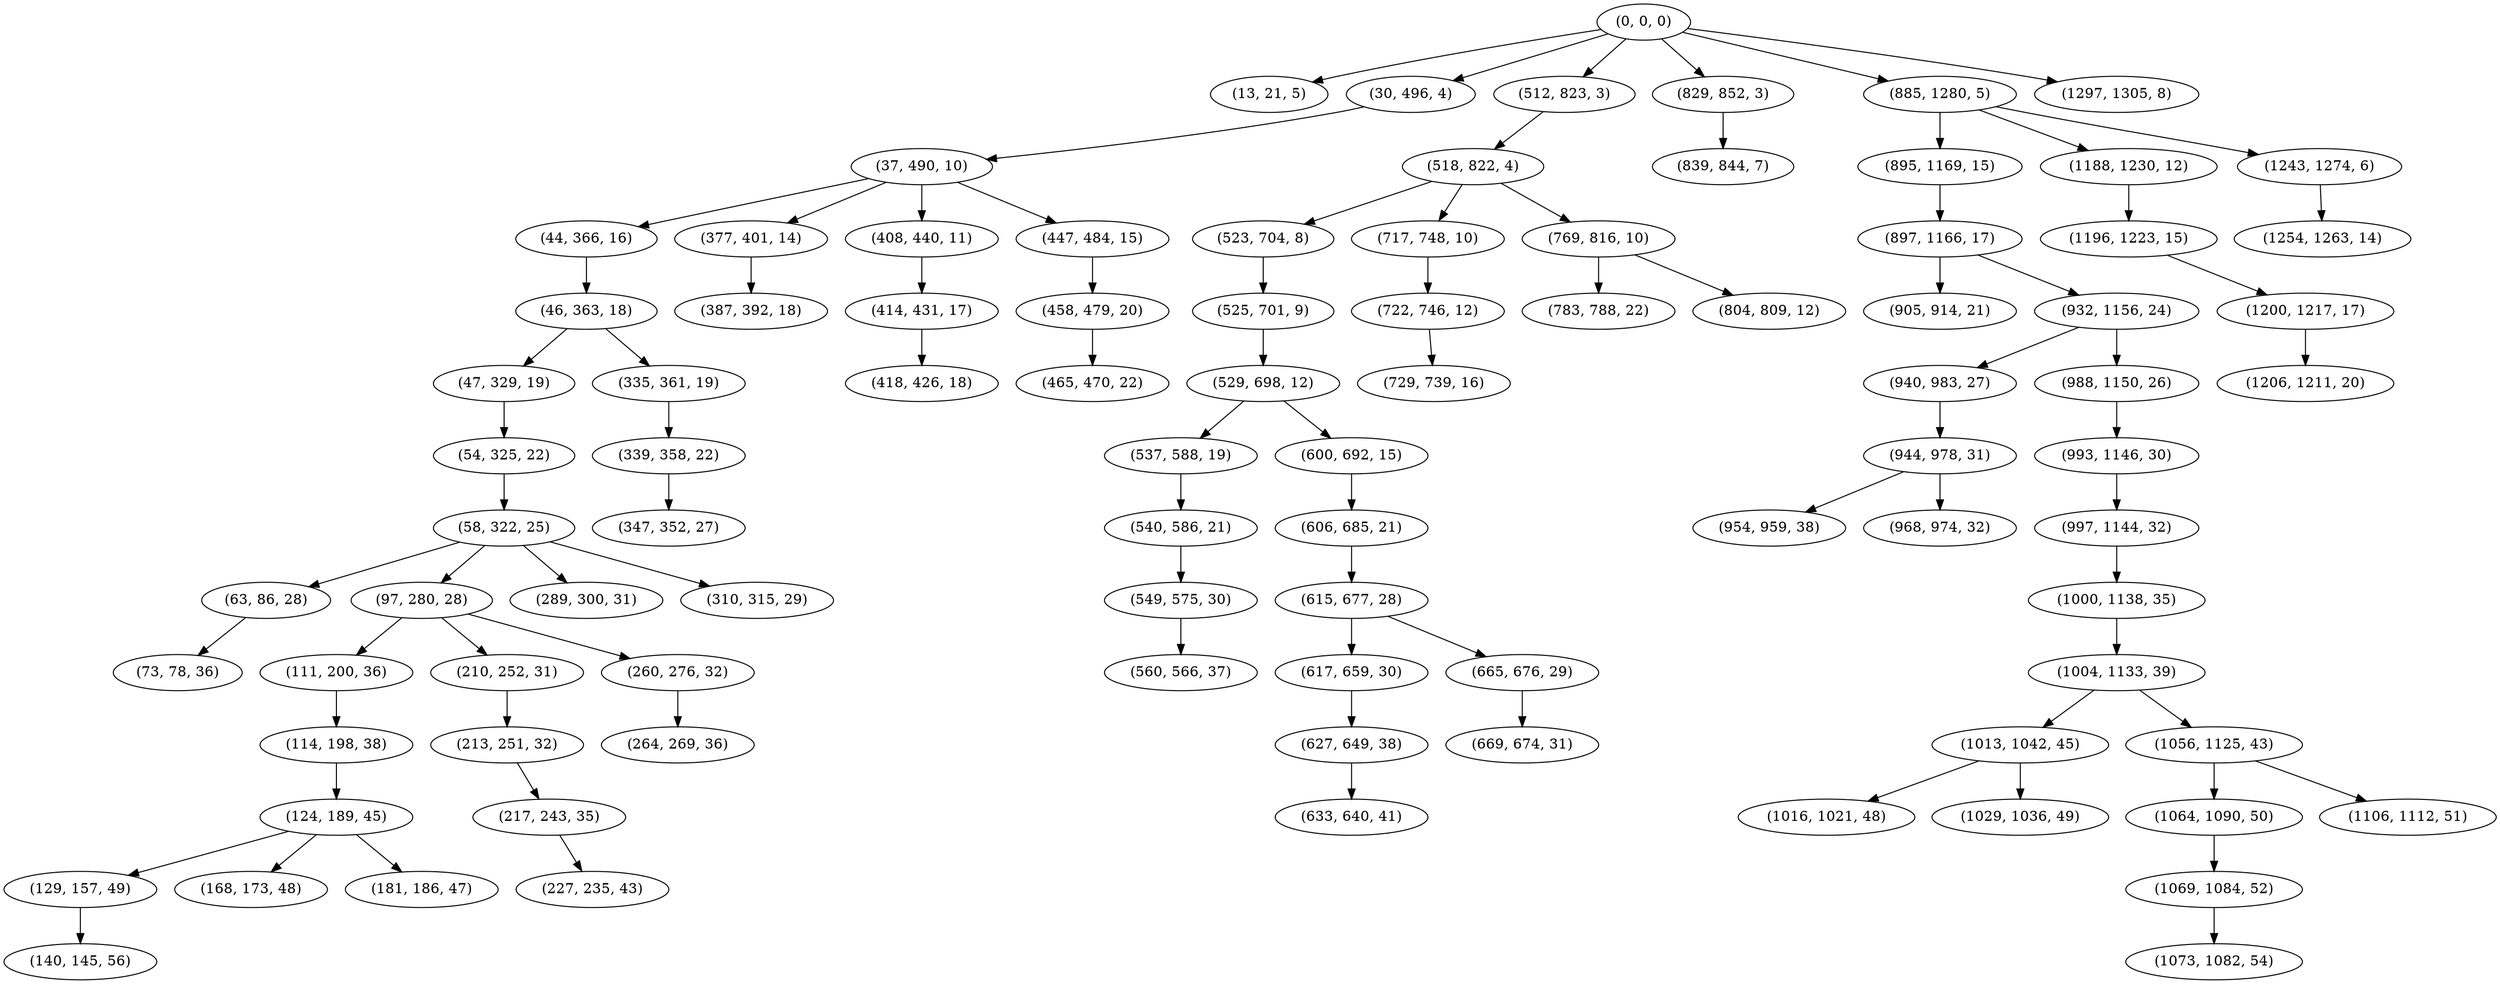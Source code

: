 digraph tree {
    "(0, 0, 0)";
    "(13, 21, 5)";
    "(30, 496, 4)";
    "(37, 490, 10)";
    "(44, 366, 16)";
    "(46, 363, 18)";
    "(47, 329, 19)";
    "(54, 325, 22)";
    "(58, 322, 25)";
    "(63, 86, 28)";
    "(73, 78, 36)";
    "(97, 280, 28)";
    "(111, 200, 36)";
    "(114, 198, 38)";
    "(124, 189, 45)";
    "(129, 157, 49)";
    "(140, 145, 56)";
    "(168, 173, 48)";
    "(181, 186, 47)";
    "(210, 252, 31)";
    "(213, 251, 32)";
    "(217, 243, 35)";
    "(227, 235, 43)";
    "(260, 276, 32)";
    "(264, 269, 36)";
    "(289, 300, 31)";
    "(310, 315, 29)";
    "(335, 361, 19)";
    "(339, 358, 22)";
    "(347, 352, 27)";
    "(377, 401, 14)";
    "(387, 392, 18)";
    "(408, 440, 11)";
    "(414, 431, 17)";
    "(418, 426, 18)";
    "(447, 484, 15)";
    "(458, 479, 20)";
    "(465, 470, 22)";
    "(512, 823, 3)";
    "(518, 822, 4)";
    "(523, 704, 8)";
    "(525, 701, 9)";
    "(529, 698, 12)";
    "(537, 588, 19)";
    "(540, 586, 21)";
    "(549, 575, 30)";
    "(560, 566, 37)";
    "(600, 692, 15)";
    "(606, 685, 21)";
    "(615, 677, 28)";
    "(617, 659, 30)";
    "(627, 649, 38)";
    "(633, 640, 41)";
    "(665, 676, 29)";
    "(669, 674, 31)";
    "(717, 748, 10)";
    "(722, 746, 12)";
    "(729, 739, 16)";
    "(769, 816, 10)";
    "(783, 788, 22)";
    "(804, 809, 12)";
    "(829, 852, 3)";
    "(839, 844, 7)";
    "(885, 1280, 5)";
    "(895, 1169, 15)";
    "(897, 1166, 17)";
    "(905, 914, 21)";
    "(932, 1156, 24)";
    "(940, 983, 27)";
    "(944, 978, 31)";
    "(954, 959, 38)";
    "(968, 974, 32)";
    "(988, 1150, 26)";
    "(993, 1146, 30)";
    "(997, 1144, 32)";
    "(1000, 1138, 35)";
    "(1004, 1133, 39)";
    "(1013, 1042, 45)";
    "(1016, 1021, 48)";
    "(1029, 1036, 49)";
    "(1056, 1125, 43)";
    "(1064, 1090, 50)";
    "(1069, 1084, 52)";
    "(1073, 1082, 54)";
    "(1106, 1112, 51)";
    "(1188, 1230, 12)";
    "(1196, 1223, 15)";
    "(1200, 1217, 17)";
    "(1206, 1211, 20)";
    "(1243, 1274, 6)";
    "(1254, 1263, 14)";
    "(1297, 1305, 8)";
    "(0, 0, 0)" -> "(13, 21, 5)";
    "(0, 0, 0)" -> "(30, 496, 4)";
    "(0, 0, 0)" -> "(512, 823, 3)";
    "(0, 0, 0)" -> "(829, 852, 3)";
    "(0, 0, 0)" -> "(885, 1280, 5)";
    "(0, 0, 0)" -> "(1297, 1305, 8)";
    "(30, 496, 4)" -> "(37, 490, 10)";
    "(37, 490, 10)" -> "(44, 366, 16)";
    "(37, 490, 10)" -> "(377, 401, 14)";
    "(37, 490, 10)" -> "(408, 440, 11)";
    "(37, 490, 10)" -> "(447, 484, 15)";
    "(44, 366, 16)" -> "(46, 363, 18)";
    "(46, 363, 18)" -> "(47, 329, 19)";
    "(46, 363, 18)" -> "(335, 361, 19)";
    "(47, 329, 19)" -> "(54, 325, 22)";
    "(54, 325, 22)" -> "(58, 322, 25)";
    "(58, 322, 25)" -> "(63, 86, 28)";
    "(58, 322, 25)" -> "(97, 280, 28)";
    "(58, 322, 25)" -> "(289, 300, 31)";
    "(58, 322, 25)" -> "(310, 315, 29)";
    "(63, 86, 28)" -> "(73, 78, 36)";
    "(97, 280, 28)" -> "(111, 200, 36)";
    "(97, 280, 28)" -> "(210, 252, 31)";
    "(97, 280, 28)" -> "(260, 276, 32)";
    "(111, 200, 36)" -> "(114, 198, 38)";
    "(114, 198, 38)" -> "(124, 189, 45)";
    "(124, 189, 45)" -> "(129, 157, 49)";
    "(124, 189, 45)" -> "(168, 173, 48)";
    "(124, 189, 45)" -> "(181, 186, 47)";
    "(129, 157, 49)" -> "(140, 145, 56)";
    "(210, 252, 31)" -> "(213, 251, 32)";
    "(213, 251, 32)" -> "(217, 243, 35)";
    "(217, 243, 35)" -> "(227, 235, 43)";
    "(260, 276, 32)" -> "(264, 269, 36)";
    "(335, 361, 19)" -> "(339, 358, 22)";
    "(339, 358, 22)" -> "(347, 352, 27)";
    "(377, 401, 14)" -> "(387, 392, 18)";
    "(408, 440, 11)" -> "(414, 431, 17)";
    "(414, 431, 17)" -> "(418, 426, 18)";
    "(447, 484, 15)" -> "(458, 479, 20)";
    "(458, 479, 20)" -> "(465, 470, 22)";
    "(512, 823, 3)" -> "(518, 822, 4)";
    "(518, 822, 4)" -> "(523, 704, 8)";
    "(518, 822, 4)" -> "(717, 748, 10)";
    "(518, 822, 4)" -> "(769, 816, 10)";
    "(523, 704, 8)" -> "(525, 701, 9)";
    "(525, 701, 9)" -> "(529, 698, 12)";
    "(529, 698, 12)" -> "(537, 588, 19)";
    "(529, 698, 12)" -> "(600, 692, 15)";
    "(537, 588, 19)" -> "(540, 586, 21)";
    "(540, 586, 21)" -> "(549, 575, 30)";
    "(549, 575, 30)" -> "(560, 566, 37)";
    "(600, 692, 15)" -> "(606, 685, 21)";
    "(606, 685, 21)" -> "(615, 677, 28)";
    "(615, 677, 28)" -> "(617, 659, 30)";
    "(615, 677, 28)" -> "(665, 676, 29)";
    "(617, 659, 30)" -> "(627, 649, 38)";
    "(627, 649, 38)" -> "(633, 640, 41)";
    "(665, 676, 29)" -> "(669, 674, 31)";
    "(717, 748, 10)" -> "(722, 746, 12)";
    "(722, 746, 12)" -> "(729, 739, 16)";
    "(769, 816, 10)" -> "(783, 788, 22)";
    "(769, 816, 10)" -> "(804, 809, 12)";
    "(829, 852, 3)" -> "(839, 844, 7)";
    "(885, 1280, 5)" -> "(895, 1169, 15)";
    "(885, 1280, 5)" -> "(1188, 1230, 12)";
    "(885, 1280, 5)" -> "(1243, 1274, 6)";
    "(895, 1169, 15)" -> "(897, 1166, 17)";
    "(897, 1166, 17)" -> "(905, 914, 21)";
    "(897, 1166, 17)" -> "(932, 1156, 24)";
    "(932, 1156, 24)" -> "(940, 983, 27)";
    "(932, 1156, 24)" -> "(988, 1150, 26)";
    "(940, 983, 27)" -> "(944, 978, 31)";
    "(944, 978, 31)" -> "(954, 959, 38)";
    "(944, 978, 31)" -> "(968, 974, 32)";
    "(988, 1150, 26)" -> "(993, 1146, 30)";
    "(993, 1146, 30)" -> "(997, 1144, 32)";
    "(997, 1144, 32)" -> "(1000, 1138, 35)";
    "(1000, 1138, 35)" -> "(1004, 1133, 39)";
    "(1004, 1133, 39)" -> "(1013, 1042, 45)";
    "(1004, 1133, 39)" -> "(1056, 1125, 43)";
    "(1013, 1042, 45)" -> "(1016, 1021, 48)";
    "(1013, 1042, 45)" -> "(1029, 1036, 49)";
    "(1056, 1125, 43)" -> "(1064, 1090, 50)";
    "(1056, 1125, 43)" -> "(1106, 1112, 51)";
    "(1064, 1090, 50)" -> "(1069, 1084, 52)";
    "(1069, 1084, 52)" -> "(1073, 1082, 54)";
    "(1188, 1230, 12)" -> "(1196, 1223, 15)";
    "(1196, 1223, 15)" -> "(1200, 1217, 17)";
    "(1200, 1217, 17)" -> "(1206, 1211, 20)";
    "(1243, 1274, 6)" -> "(1254, 1263, 14)";
}
